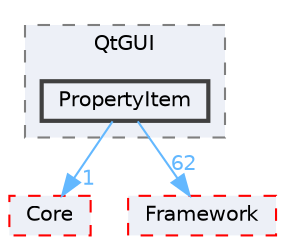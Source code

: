 digraph "E:/Peridyno/peridyno/src/Rendering/GUI/QtGUI/PropertyItem"
{
 // LATEX_PDF_SIZE
  bgcolor="transparent";
  edge [fontname=Helvetica,fontsize=10,labelfontname=Helvetica,labelfontsize=10];
  node [fontname=Helvetica,fontsize=10,shape=box,height=0.2,width=0.4];
  compound=true
  subgraph clusterdir_af00aece75277a420b018e3962e11baa {
    graph [ bgcolor="#edf0f7", pencolor="grey50", label="QtGUI", fontname=Helvetica,fontsize=10 style="filled,dashed", URL="dir_af00aece75277a420b018e3962e11baa.html",tooltip=""]
  dir_f39f7b9db6741c79299a30b4a5971539 [label="PropertyItem", fillcolor="#edf0f7", color="grey25", style="filled,bold", URL="dir_f39f7b9db6741c79299a30b4a5971539.html",tooltip=""];
  }
  dir_3e9476288c0c22cbcea08ca5b8b8c190 [label="Core", fillcolor="#edf0f7", color="red", style="filled,dashed", URL="dir_3e9476288c0c22cbcea08ca5b8b8c190.html",tooltip=""];
  dir_c2c045169feb12a9231cac4869e44751 [label="Framework", fillcolor="#edf0f7", color="red", style="filled,dashed", URL="dir_c2c045169feb12a9231cac4869e44751.html",tooltip=""];
  dir_f39f7b9db6741c79299a30b4a5971539->dir_3e9476288c0c22cbcea08ca5b8b8c190 [headlabel="1", labeldistance=1.5 headhref="dir_000062_000012.html" href="dir_000062_000012.html" color="steelblue1" fontcolor="steelblue1"];
  dir_f39f7b9db6741c79299a30b4a5971539->dir_c2c045169feb12a9231cac4869e44751 [headlabel="62", labeldistance=1.5 headhref="dir_000062_000022.html" href="dir_000062_000022.html" color="steelblue1" fontcolor="steelblue1"];
}
